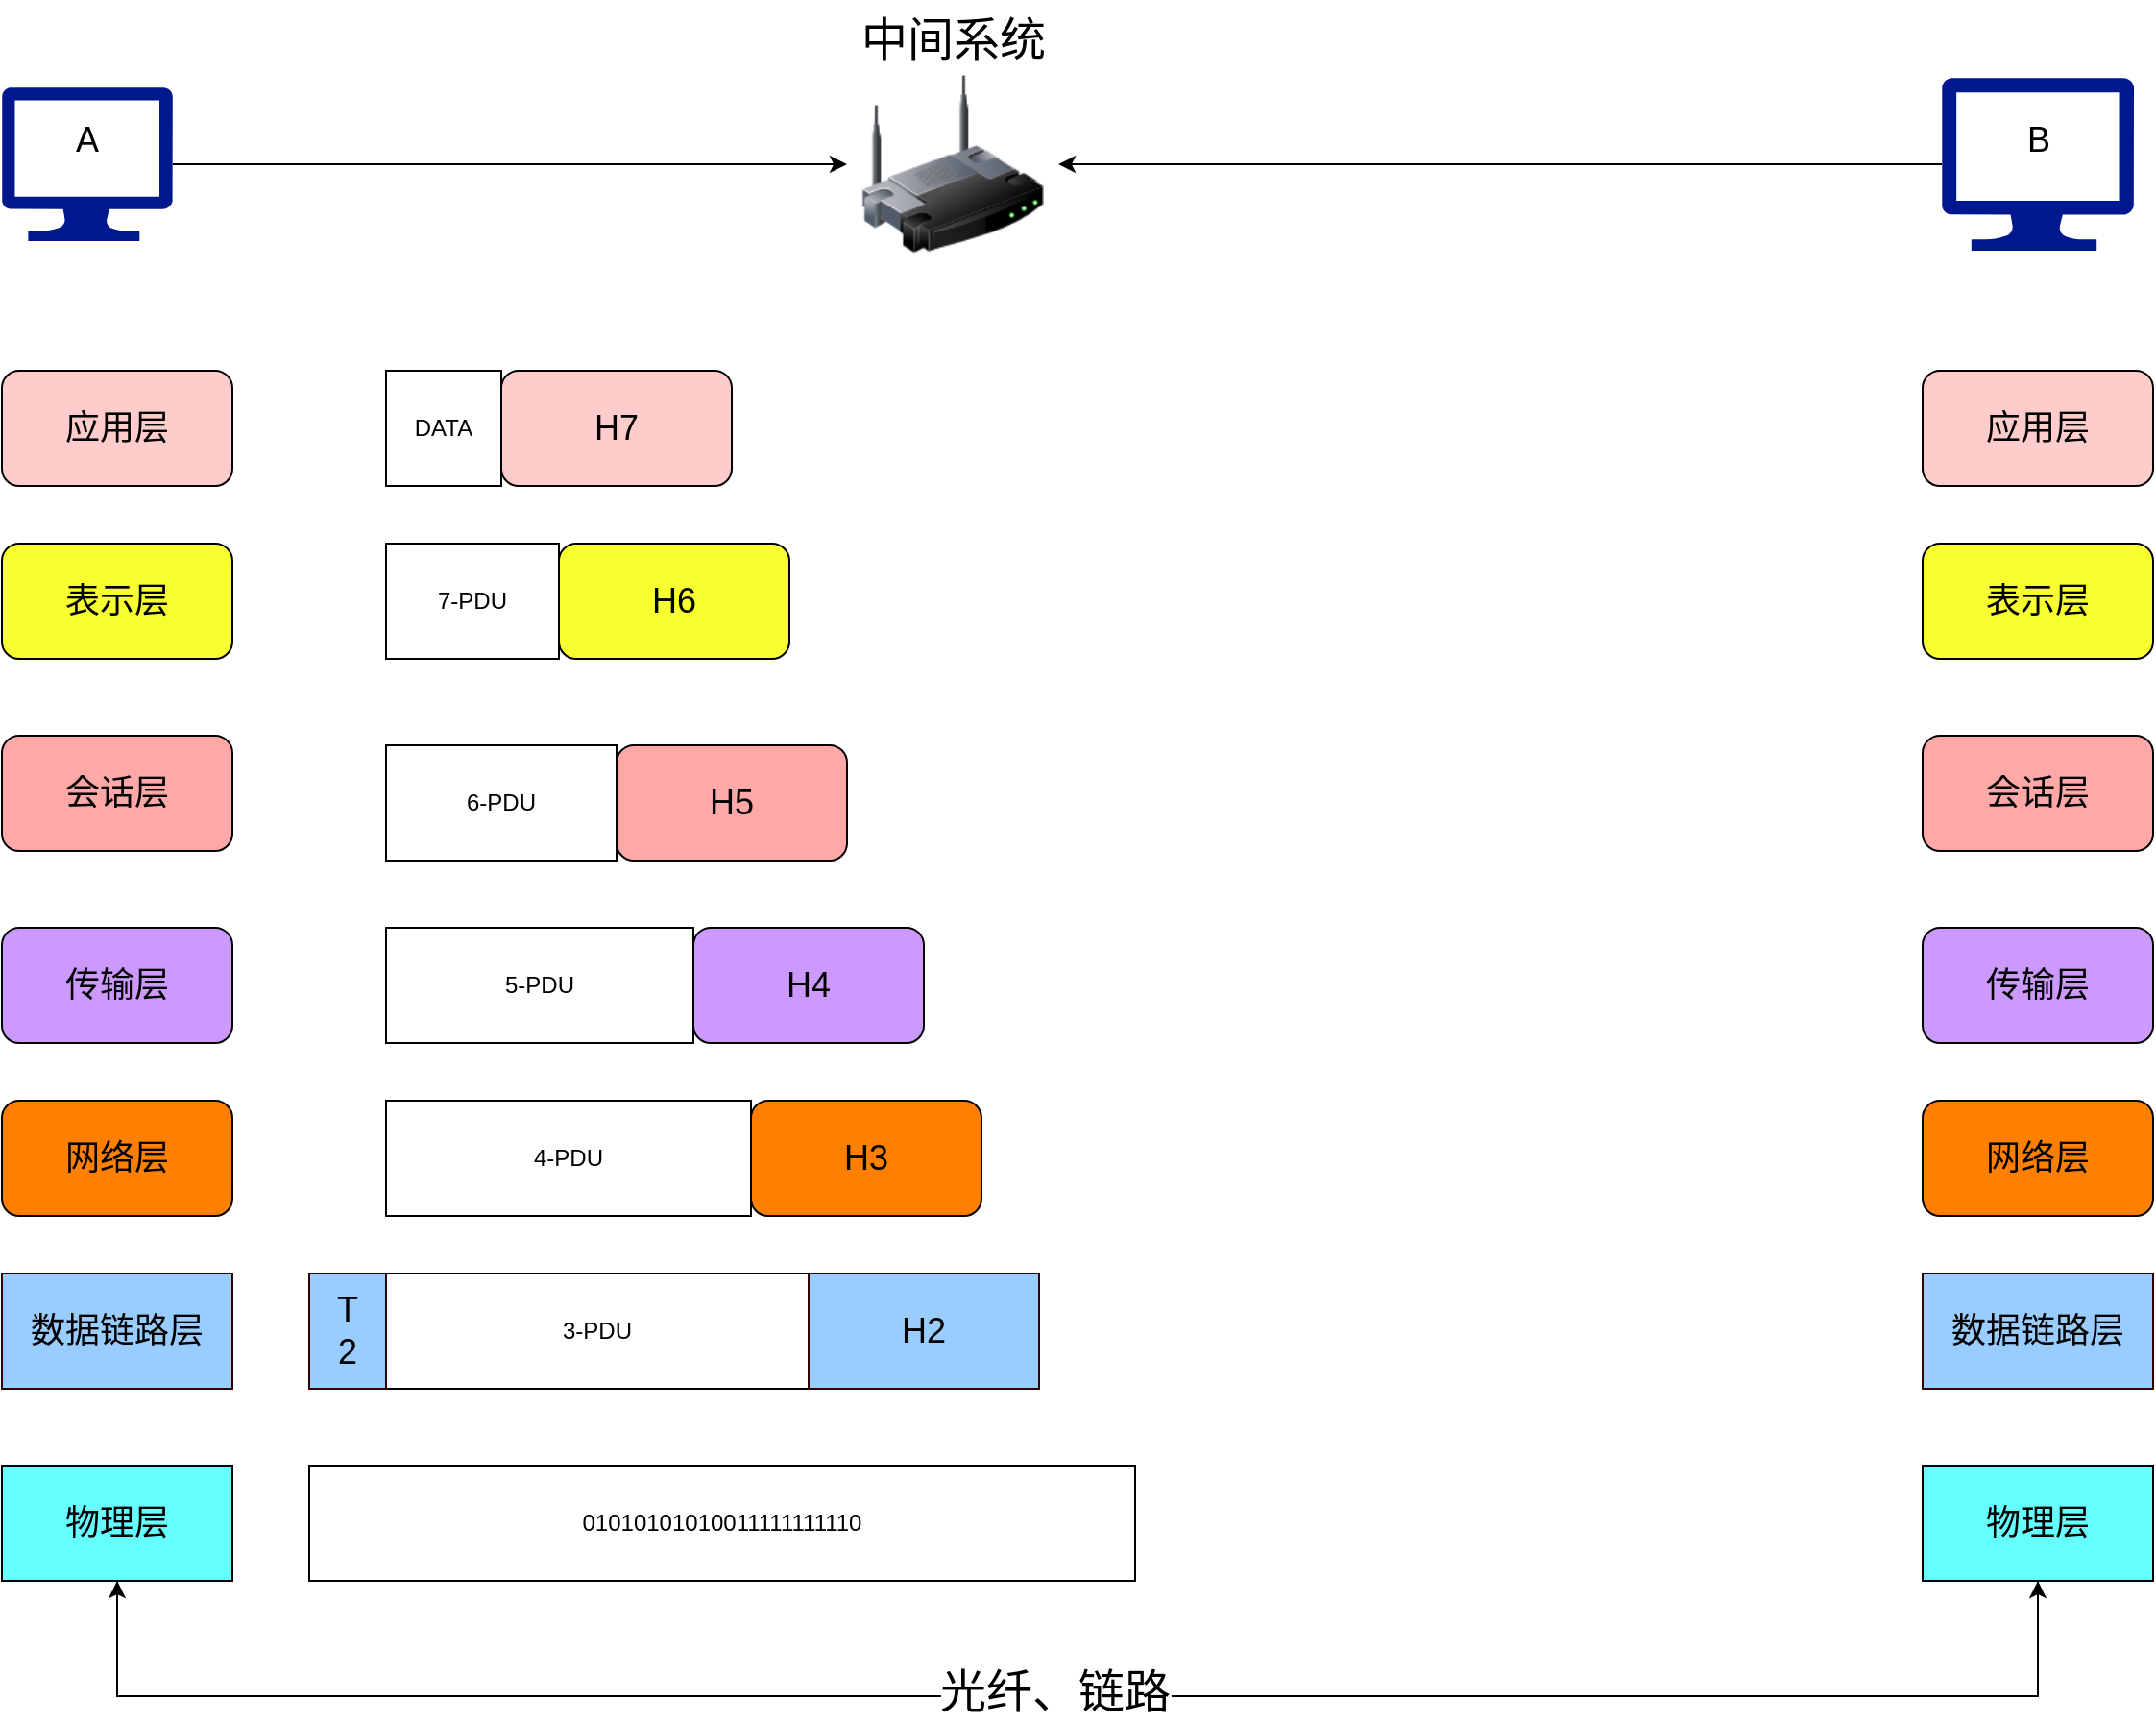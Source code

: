 <mxfile version="22.1.21" type="github">
  <diagram name="第 1 页" id="FmZaTQvu-8Bwsi0qe9ST">
    <mxGraphModel dx="2240" dy="785" grid="1" gridSize="10" guides="1" tooltips="1" connect="1" arrows="1" fold="1" page="1" pageScale="1" pageWidth="827" pageHeight="1169" math="0" shadow="0">
      <root>
        <mxCell id="0" />
        <mxCell id="1" parent="0" />
        <mxCell id="n14StDJgJUtBlroQfTfn-4" style="edgeStyle=orthogonalEdgeStyle;rounded=0;orthogonalLoop=1;jettySize=auto;html=1;" parent="1" source="n14StDJgJUtBlroQfTfn-1" target="n14StDJgJUtBlroQfTfn-3" edge="1">
          <mxGeometry relative="1" as="geometry" />
        </mxCell>
        <mxCell id="n14StDJgJUtBlroQfTfn-1" value="" style="sketch=0;aspect=fixed;pointerEvents=1;shadow=0;dashed=0;html=1;strokeColor=none;labelPosition=center;verticalLabelPosition=bottom;verticalAlign=top;align=center;fillColor=#00188D;shape=mxgraph.azure.computer" parent="1" vertex="1">
          <mxGeometry x="-70" y="212.5" width="88.89" height="80" as="geometry" />
        </mxCell>
        <mxCell id="n14StDJgJUtBlroQfTfn-5" style="edgeStyle=orthogonalEdgeStyle;rounded=0;orthogonalLoop=1;jettySize=auto;html=1;" parent="1" source="n14StDJgJUtBlroQfTfn-2" target="n14StDJgJUtBlroQfTfn-3" edge="1">
          <mxGeometry relative="1" as="geometry" />
        </mxCell>
        <mxCell id="n14StDJgJUtBlroQfTfn-2" value="" style="sketch=0;aspect=fixed;pointerEvents=1;shadow=0;dashed=0;html=1;strokeColor=none;labelPosition=center;verticalLabelPosition=bottom;verticalAlign=top;align=center;fillColor=#00188D;shape=mxgraph.azure.computer" parent="1" vertex="1">
          <mxGeometry x="940" y="207.5" width="100" height="90" as="geometry" />
        </mxCell>
        <mxCell id="n14StDJgJUtBlroQfTfn-3" value="" style="image;html=1;image=img/lib/clip_art/networking/Wireless_Router_128x128.png" parent="1" vertex="1">
          <mxGeometry x="370" y="206.25" width="110" height="92.5" as="geometry" />
        </mxCell>
        <mxCell id="n14StDJgJUtBlroQfTfn-6" value="&lt;font style=&quot;font-size: 18px;&quot;&gt;A&lt;/font&gt;" style="text;html=1;align=center;verticalAlign=middle;resizable=0;points=[];autosize=1;strokeColor=none;fillColor=none;" parent="1" vertex="1">
          <mxGeometry x="-45.55" y="220" width="40" height="40" as="geometry" />
        </mxCell>
        <mxCell id="n14StDJgJUtBlroQfTfn-7" value="&lt;font style=&quot;font-size: 18px;&quot;&gt;B&lt;/font&gt;" style="text;html=1;align=center;verticalAlign=middle;resizable=0;points=[];autosize=1;strokeColor=none;fillColor=none;" parent="1" vertex="1">
          <mxGeometry x="970" y="220" width="40" height="40" as="geometry" />
        </mxCell>
        <mxCell id="n14StDJgJUtBlroQfTfn-8" value="&lt;font style=&quot;font-size: 24px;&quot;&gt;中间系统&lt;br&gt;&lt;/font&gt;" style="text;html=1;align=center;verticalAlign=middle;resizable=0;points=[];autosize=1;strokeColor=none;fillColor=none;" parent="1" vertex="1">
          <mxGeometry x="365" y="167.5" width="120" height="40" as="geometry" />
        </mxCell>
        <mxCell id="n14StDJgJUtBlroQfTfn-27" style="edgeStyle=orthogonalEdgeStyle;rounded=0;orthogonalLoop=1;jettySize=auto;html=1;entryX=0.5;entryY=1;entryDx=0;entryDy=0;" parent="1" source="n14StDJgJUtBlroQfTfn-9" target="n14StDJgJUtBlroQfTfn-16" edge="1">
          <mxGeometry relative="1" as="geometry">
            <Array as="points">
              <mxPoint x="990" y="1050" />
              <mxPoint x="-10" y="1050" />
            </Array>
          </mxGeometry>
        </mxCell>
        <mxCell id="n14StDJgJUtBlroQfTfn-9" value="&lt;font style=&quot;font-size: 18px;&quot;&gt;物理层&lt;/font&gt;" style="rounded=0;whiteSpace=wrap;html=1;fillColor=#66FFFF;" parent="1" vertex="1">
          <mxGeometry x="930" y="930" width="120" height="60" as="geometry" />
        </mxCell>
        <mxCell id="n14StDJgJUtBlroQfTfn-10" value="&lt;font style=&quot;font-size: 18px;&quot;&gt;数据链路层&lt;/font&gt;" style="rounded=0;whiteSpace=wrap;html=1;fillColor=#99CCFF;strokeColor=#330000;" parent="1" vertex="1">
          <mxGeometry x="930" y="830" width="120" height="60" as="geometry" />
        </mxCell>
        <mxCell id="n14StDJgJUtBlroQfTfn-11" value="&lt;font style=&quot;font-size: 18px;&quot;&gt;网络层&lt;/font&gt;" style="rounded=1;whiteSpace=wrap;html=1;fillColor=#FF8000;" parent="1" vertex="1">
          <mxGeometry x="930" y="740" width="120" height="60" as="geometry" />
        </mxCell>
        <mxCell id="n14StDJgJUtBlroQfTfn-12" value="&lt;font style=&quot;font-size: 18px;&quot;&gt;传输层&lt;/font&gt;" style="rounded=1;whiteSpace=wrap;html=1;fillColor=#CC99FF;" parent="1" vertex="1">
          <mxGeometry x="930" y="650" width="120" height="60" as="geometry" />
        </mxCell>
        <mxCell id="n14StDJgJUtBlroQfTfn-13" value="&lt;font style=&quot;font-size: 18px;&quot;&gt;会话层&lt;/font&gt;" style="rounded=1;whiteSpace=wrap;html=1;fillColor=#FFA8A8;" parent="1" vertex="1">
          <mxGeometry x="930" y="550" width="120" height="60" as="geometry" />
        </mxCell>
        <mxCell id="n14StDJgJUtBlroQfTfn-14" value="&lt;font style=&quot;font-size: 18px;&quot;&gt;表示层&lt;/font&gt;" style="rounded=1;whiteSpace=wrap;html=1;fillColor=#F8FF30;" parent="1" vertex="1">
          <mxGeometry x="930" y="450" width="120" height="60" as="geometry" />
        </mxCell>
        <mxCell id="n14StDJgJUtBlroQfTfn-15" value="&lt;font style=&quot;font-size: 18px;&quot;&gt;应用层&lt;/font&gt;" style="rounded=1;whiteSpace=wrap;html=1;fillColor=#FFCCCC;" parent="1" vertex="1">
          <mxGeometry x="930" y="360" width="120" height="60" as="geometry" />
        </mxCell>
        <mxCell id="n14StDJgJUtBlroQfTfn-26" style="edgeStyle=orthogonalEdgeStyle;rounded=0;orthogonalLoop=1;jettySize=auto;html=1;entryX=0.5;entryY=1;entryDx=0;entryDy=0;" parent="1" source="n14StDJgJUtBlroQfTfn-16" target="n14StDJgJUtBlroQfTfn-9" edge="1">
          <mxGeometry relative="1" as="geometry">
            <Array as="points">
              <mxPoint x="-10" y="1050" />
              <mxPoint x="990" y="1050" />
            </Array>
          </mxGeometry>
        </mxCell>
        <mxCell id="n14StDJgJUtBlroQfTfn-28" value="&lt;font style=&quot;font-size: 24px;&quot;&gt;光纤、链路&lt;/font&gt;" style="edgeLabel;html=1;align=center;verticalAlign=middle;resizable=0;points=[];" parent="n14StDJgJUtBlroQfTfn-26" vertex="1" connectable="0">
          <mxGeometry x="-0.024" y="2" relative="1" as="geometry">
            <mxPoint x="1" as="offset" />
          </mxGeometry>
        </mxCell>
        <mxCell id="n14StDJgJUtBlroQfTfn-16" value="&lt;font style=&quot;font-size: 18px;&quot;&gt;物理层&lt;/font&gt;" style="rounded=0;whiteSpace=wrap;html=1;fillColor=#66FFFF;" parent="1" vertex="1">
          <mxGeometry x="-70.0" y="930" width="120" height="60" as="geometry" />
        </mxCell>
        <mxCell id="n14StDJgJUtBlroQfTfn-17" value="&lt;font style=&quot;font-size: 18px;&quot;&gt;数据链路层&lt;/font&gt;" style="rounded=0;whiteSpace=wrap;html=1;fillColor=#99CCFF;strokeColor=#330000;" parent="1" vertex="1">
          <mxGeometry x="-70.0" y="830" width="120" height="60" as="geometry" />
        </mxCell>
        <mxCell id="n14StDJgJUtBlroQfTfn-18" value="&lt;font style=&quot;font-size: 18px;&quot;&gt;网络层&lt;/font&gt;" style="rounded=1;whiteSpace=wrap;html=1;fillColor=#FF8000;" parent="1" vertex="1">
          <mxGeometry x="-70.0" y="740" width="120" height="60" as="geometry" />
        </mxCell>
        <mxCell id="n14StDJgJUtBlroQfTfn-19" value="&lt;font style=&quot;font-size: 18px;&quot;&gt;传输层&lt;/font&gt;" style="rounded=1;whiteSpace=wrap;html=1;fillColor=#CC99FF;" parent="1" vertex="1">
          <mxGeometry x="-70.0" y="650" width="120" height="60" as="geometry" />
        </mxCell>
        <mxCell id="n14StDJgJUtBlroQfTfn-20" value="&lt;font style=&quot;font-size: 18px;&quot;&gt;会话层&lt;/font&gt;" style="rounded=1;whiteSpace=wrap;html=1;fillColor=#FFA8A8;" parent="1" vertex="1">
          <mxGeometry x="-70.0" y="550" width="120" height="60" as="geometry" />
        </mxCell>
        <mxCell id="n14StDJgJUtBlroQfTfn-21" value="&lt;font style=&quot;font-size: 18px;&quot;&gt;表示层&lt;/font&gt;" style="rounded=1;whiteSpace=wrap;html=1;fillColor=#F8FF30;" parent="1" vertex="1">
          <mxGeometry x="-70.0" y="450" width="120" height="60" as="geometry" />
        </mxCell>
        <mxCell id="n14StDJgJUtBlroQfTfn-22" value="&lt;font style=&quot;font-size: 18px;&quot;&gt;应用层&lt;/font&gt;" style="rounded=1;whiteSpace=wrap;html=1;fillColor=#FFCCCC;" parent="1" vertex="1">
          <mxGeometry x="-70.0" y="360" width="120" height="60" as="geometry" />
        </mxCell>
        <mxCell id="n14StDJgJUtBlroQfTfn-44" value="DATA" style="rounded=0;whiteSpace=wrap;html=1;" parent="1" vertex="1">
          <mxGeometry x="130" y="360" width="60" height="60" as="geometry" />
        </mxCell>
        <mxCell id="n14StDJgJUtBlroQfTfn-47" value="7-PDU" style="rounded=0;whiteSpace=wrap;html=1;" parent="1" vertex="1">
          <mxGeometry x="130" y="450" width="90" height="60" as="geometry" />
        </mxCell>
        <mxCell id="n14StDJgJUtBlroQfTfn-48" value="6-PDU" style="rounded=0;whiteSpace=wrap;html=1;" parent="1" vertex="1">
          <mxGeometry x="130" y="555" width="120" height="60" as="geometry" />
        </mxCell>
        <mxCell id="n14StDJgJUtBlroQfTfn-49" value="5-PDU" style="rounded=0;whiteSpace=wrap;html=1;" parent="1" vertex="1">
          <mxGeometry x="130" y="650" width="160" height="60" as="geometry" />
        </mxCell>
        <mxCell id="n14StDJgJUtBlroQfTfn-50" value="4-PDU" style="rounded=0;whiteSpace=wrap;html=1;" parent="1" vertex="1">
          <mxGeometry x="130" y="740" width="190" height="60" as="geometry" />
        </mxCell>
        <mxCell id="n14StDJgJUtBlroQfTfn-51" value="3-PDU" style="rounded=0;whiteSpace=wrap;html=1;" parent="1" vertex="1">
          <mxGeometry x="130" y="830" width="220" height="60" as="geometry" />
        </mxCell>
        <mxCell id="K1uS-ClQZSPSJf9jcpJQ-1" value="&lt;font style=&quot;font-size: 18px;&quot;&gt;H7&lt;/font&gt;" style="rounded=1;whiteSpace=wrap;html=1;fillColor=#FFCCCC;" vertex="1" parent="1">
          <mxGeometry x="190.0" y="360" width="120" height="60" as="geometry" />
        </mxCell>
        <mxCell id="K1uS-ClQZSPSJf9jcpJQ-2" value="&lt;font style=&quot;font-size: 18px;&quot;&gt;H6&lt;/font&gt;" style="rounded=1;whiteSpace=wrap;html=1;fillColor=#F8FF30;" vertex="1" parent="1">
          <mxGeometry x="220.0" y="450" width="120" height="60" as="geometry" />
        </mxCell>
        <mxCell id="K1uS-ClQZSPSJf9jcpJQ-3" value="&lt;font style=&quot;font-size: 18px;&quot;&gt;H5&lt;/font&gt;" style="rounded=1;whiteSpace=wrap;html=1;fillColor=#FFA8A8;" vertex="1" parent="1">
          <mxGeometry x="250.0" y="555" width="120" height="60" as="geometry" />
        </mxCell>
        <mxCell id="K1uS-ClQZSPSJf9jcpJQ-4" value="&lt;font style=&quot;font-size: 18px;&quot;&gt;H4&lt;/font&gt;" style="rounded=1;whiteSpace=wrap;html=1;fillColor=#CC99FF;" vertex="1" parent="1">
          <mxGeometry x="290.0" y="650" width="120" height="60" as="geometry" />
        </mxCell>
        <mxCell id="K1uS-ClQZSPSJf9jcpJQ-5" value="&lt;font style=&quot;font-size: 18px;&quot;&gt;H3&lt;/font&gt;" style="rounded=1;whiteSpace=wrap;html=1;fillColor=#FF8000;" vertex="1" parent="1">
          <mxGeometry x="320.0" y="740" width="120" height="60" as="geometry" />
        </mxCell>
        <mxCell id="K1uS-ClQZSPSJf9jcpJQ-6" value="&lt;font style=&quot;font-size: 18px;&quot;&gt;H2&lt;/font&gt;" style="rounded=0;whiteSpace=wrap;html=1;fillColor=#99CCFF;strokeColor=#330000;" vertex="1" parent="1">
          <mxGeometry x="350.0" y="830" width="120" height="60" as="geometry" />
        </mxCell>
        <mxCell id="K1uS-ClQZSPSJf9jcpJQ-10" value="&lt;font style=&quot;font-size: 18px;&quot;&gt;T&lt;br&gt;2&lt;br&gt;&lt;/font&gt;" style="rounded=0;whiteSpace=wrap;html=1;fillColor=#99CCFF;strokeColor=#330000;" vertex="1" parent="1">
          <mxGeometry x="90" y="830" width="40" height="60" as="geometry" />
        </mxCell>
        <mxCell id="K1uS-ClQZSPSJf9jcpJQ-12" value="01010101010011111111110" style="rounded=0;whiteSpace=wrap;html=1;" vertex="1" parent="1">
          <mxGeometry x="90" y="930" width="430" height="60" as="geometry" />
        </mxCell>
      </root>
    </mxGraphModel>
  </diagram>
</mxfile>
